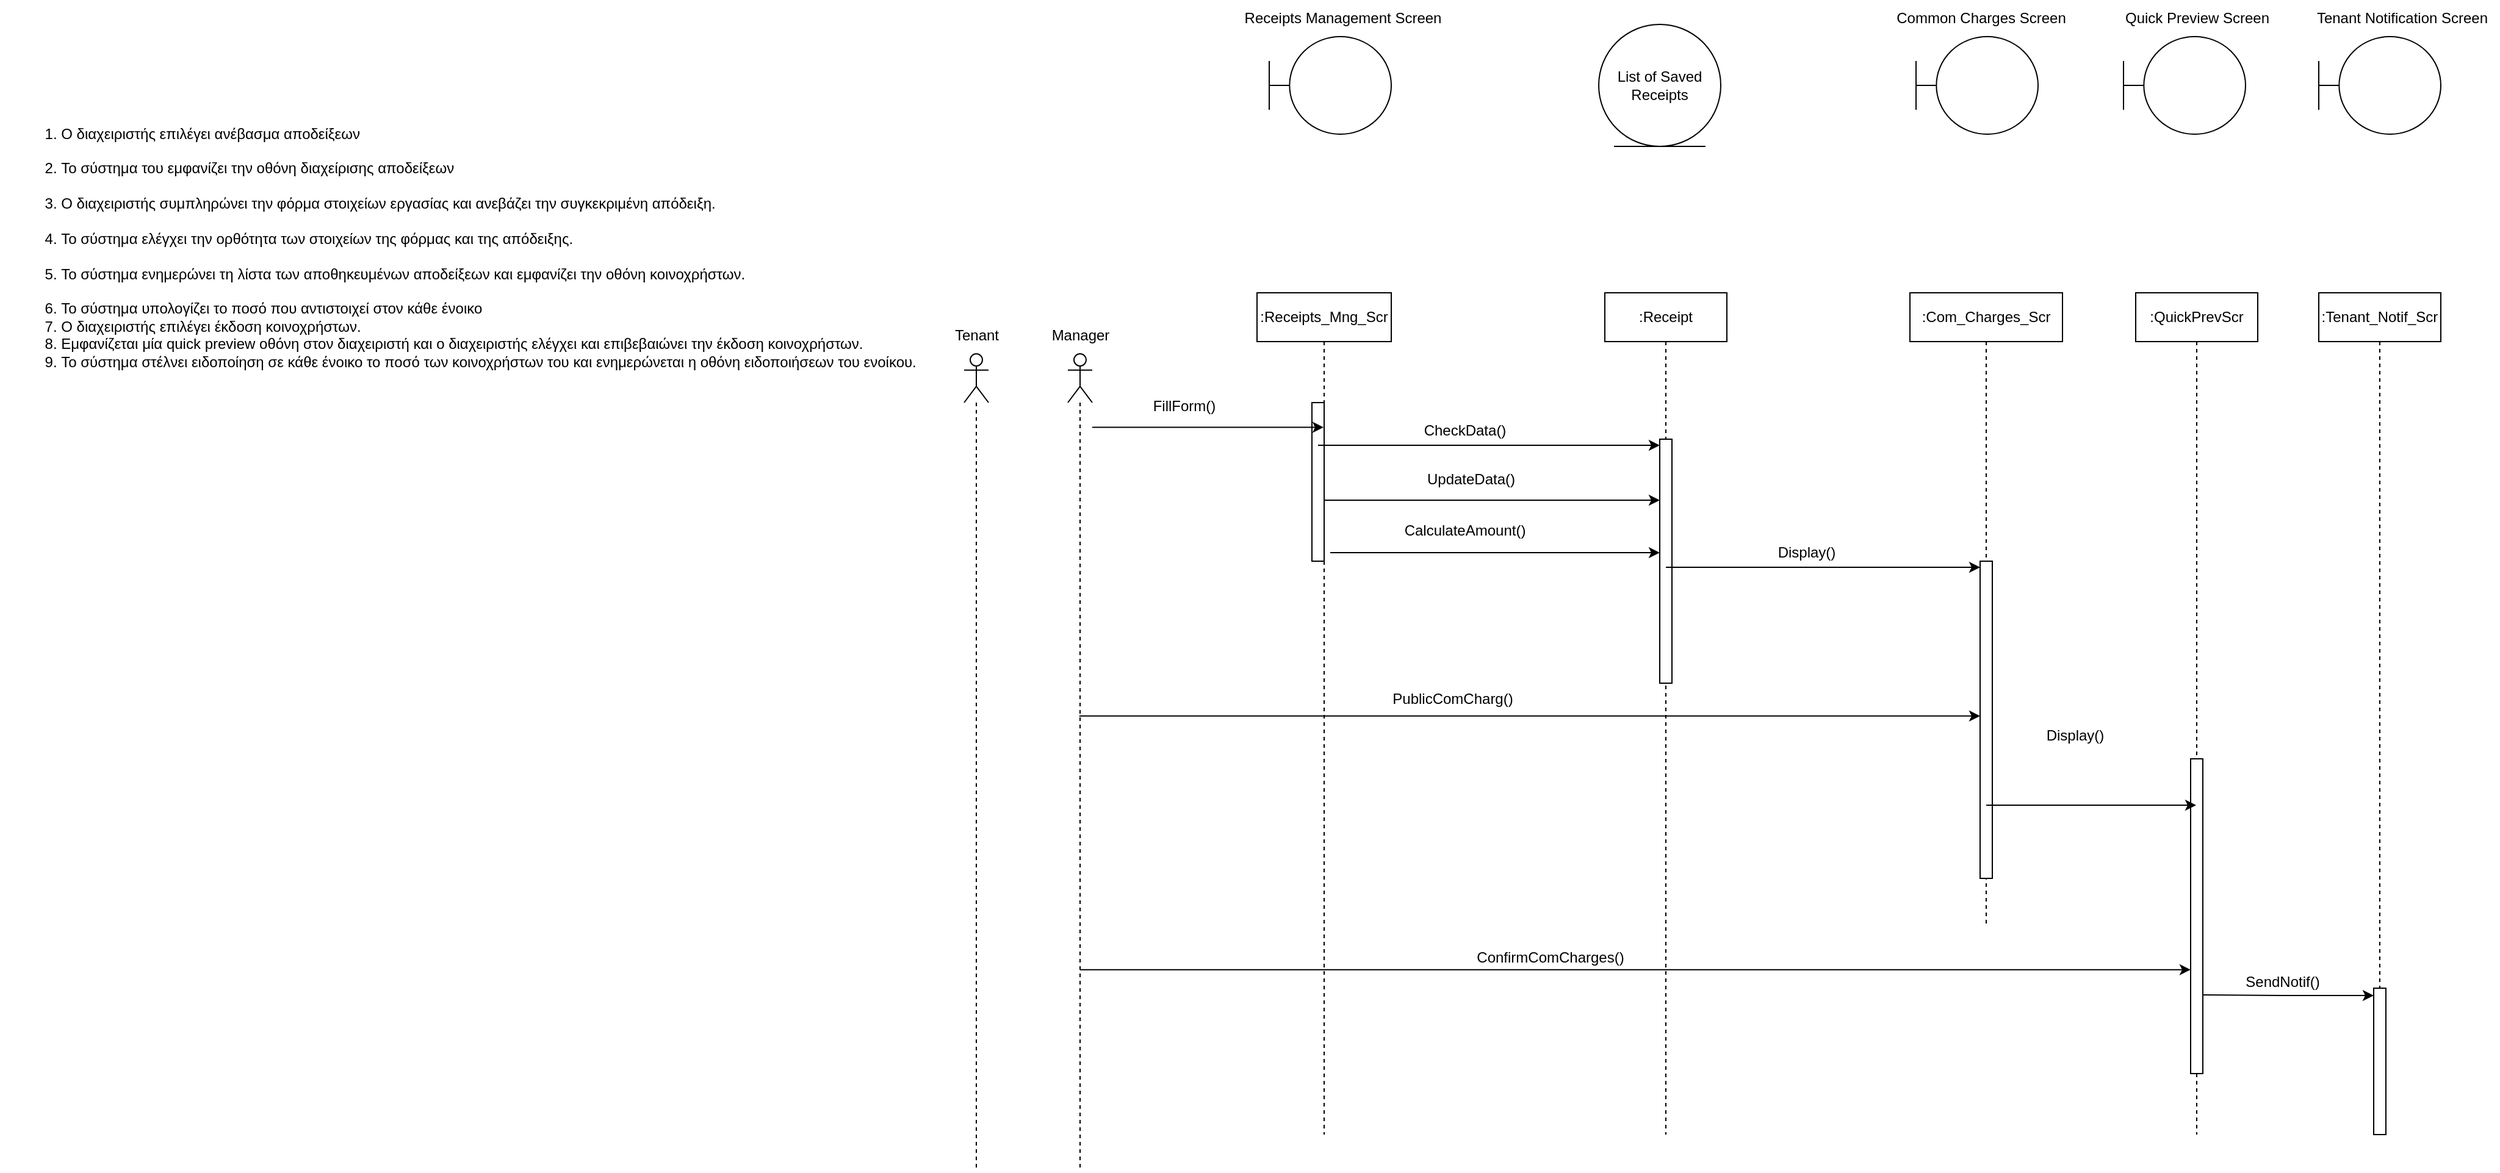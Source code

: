 <mxfile version="26.2.14">
  <diagram name="Page-1" id="ME4cV6upZ1nNScbVDBN3">
    <mxGraphModel dx="2593" dy="1435" grid="1" gridSize="10" guides="1" tooltips="1" connect="1" arrows="1" fold="1" page="1" pageScale="1" pageWidth="850" pageHeight="1100" math="0" shadow="0">
      <root>
        <mxCell id="0" />
        <mxCell id="1" parent="0" />
        <mxCell id="AGN54h7i6z_xkLzeLt6x-1" value="&lt;br&gt;&lt;div&gt;&lt;ol style=&quot;margin-top: 0in;&quot; type=&quot;1&quot; start=&quot;1&quot;&gt;&lt;li style=&quot;text-align: left;&quot; class=&quot;MsoNormal&quot;&gt;&lt;span lang=&quot;EL&quot;&gt;Ο διαχειριστής επιλέγει&amp;nbsp;ανέβασμα αποδείξεων&lt;/span&gt;&lt;/li&gt;&lt;font style=&quot;color: light-dark(rgb(0, 0, 0), rgb(255, 255, 255));&quot;&gt;&lt;div style=&quot;text-align: left;&quot;&gt;&lt;br&gt;&lt;/div&gt;&lt;/font&gt;&lt;li style=&quot;text-align: left;&quot; class=&quot;MsoNormal&quot;&gt;&lt;span lang=&quot;EL&quot;&gt;Το σύστημα του εμφανίζει την οθόνη διαχείρισης αποδείξεων&lt;/span&gt;&lt;/li&gt;&lt;font style=&quot;color: light-dark(rgb(0, 0, 0), rgb(255, 255, 255));&quot;&gt;&lt;div style=&quot;text-align: left;&quot;&gt;&lt;br&gt;&lt;/div&gt;&lt;/font&gt;&lt;li style=&quot;text-align: left;&quot; class=&quot;MsoNormal&quot;&gt;&lt;span lang=&quot;EL&quot;&gt;Ο διαχειριστής συμπληρώνει την φόρμα&amp;nbsp;στοιχείων εργασίας&amp;nbsp;και ανεβάζει την συγκεκριμένη απόδειξη.&lt;/span&gt;&lt;/li&gt;&lt;font style=&quot;color: light-dark(rgb(0, 0, 0), rgb(255, 255, 255));&quot;&gt;&lt;div style=&quot;text-align: left;&quot;&gt;&lt;br&gt;&lt;/div&gt;&lt;/font&gt;&lt;li style=&quot;text-align: left;&quot; class=&quot;MsoNormal&quot;&gt;&lt;span lang=&quot;EL&quot;&gt;Το σύστημα ελέγχει την ορθότητα των στοιχείων της φόρμας και της απόδειξης.&lt;/span&gt;&lt;/li&gt;&lt;font style=&quot;color: light-dark(rgb(0, 0, 0), rgb(255, 255, 255));&quot;&gt;&lt;div style=&quot;text-align: left;&quot;&gt;&lt;br&gt;&lt;/div&gt;&lt;/font&gt;&lt;li style=&quot;text-align: left;&quot; class=&quot;MsoNormal&quot;&gt;&lt;font style=&quot;color: light-dark(rgb(0, 0, 0), rgb(255, 255, 255));&quot;&gt;&lt;span lang=&quot;EL&quot;&gt;Το σύστημα ενημερώνει τη&lt;/span&gt;&lt;span lang=&quot;EL&quot;&gt;&amp;nbsp;λίστα των αποθηκευμένων αποδείξεων&amp;nbsp;&lt;/span&gt;&lt;span lang=&quot;EL&quot;&gt;και εμφανίζει την οθόνη κοινοχρήστων&lt;/span&gt;&lt;span lang=&quot;EL&quot;&gt;. &amp;nbsp;&amp;nbsp;&amp;nbsp;&lt;/span&gt;&lt;/font&gt;&lt;/li&gt;&lt;font style=&quot;color: light-dark(rgb(0, 0, 0), rgb(255, 255, 255));&quot;&gt;&lt;div style=&quot;text-align: left;&quot;&gt;&lt;br&gt;&lt;/div&gt;&lt;/font&gt;&lt;li style=&quot;text-align: left;&quot; class=&quot;MsoNormal&quot;&gt;&lt;span lang=&quot;EL&quot;&gt;Το σύστημα υπολογίζει το ποσό που αντιστοιχεί στον κάθε ένοικο&lt;/span&gt;&lt;/li&gt;&lt;li style=&quot;text-align: left;&quot; class=&quot;MsoNormal&quot;&gt;&lt;font style=&quot;color: light-dark(rgb(0, 0, 0), rgb(255, 255, 255));&quot;&gt;Ο διαχειριστής&amp;nbsp;&lt;span style=&quot;background-color: transparent;&quot; lang=&quot;EL&quot;&gt;επιλέγει&lt;/span&gt;&lt;span style=&quot;background-color: transparent;&quot; lang=&quot;EL&quot;&gt;&amp;nbsp;έκδοση κοινοχρήστων.&lt;/span&gt;&lt;/font&gt;&lt;/li&gt;&lt;li style=&quot;text-align: left;&quot; class=&quot;MsoNormal&quot;&gt;&lt;font style=&quot;color: light-dark(rgb(0, 0, 0), rgb(255, 255, 255));&quot;&gt;Εμφανίζεται&lt;span style=&quot;background-color: transparent;&quot; lang=&quot;EL&quot;&gt;&amp;nbsp;&lt;/span&gt;&lt;span style=&quot;background-color: transparent;&quot; lang=&quot;EL&quot;&gt;μία&lt;/span&gt;&lt;span style=&quot;background-color: transparent;&quot; lang=&quot;EL&quot;&gt;&amp;nbsp;&lt;/span&gt;&lt;span style=&quot;background-color: transparent;&quot;&gt;quick&lt;/span&gt;&lt;span style=&quot;background-color: transparent;&quot;&gt;&amp;nbsp;&lt;/span&gt;&lt;span style=&quot;background-color: transparent;&quot;&gt;preview&lt;/span&gt;&lt;span style=&quot;background-color: transparent;&quot;&gt;&amp;nbsp;&lt;/span&gt;&lt;span style=&quot;background-color: transparent;&quot; lang=&quot;EL&quot;&gt;οθόνη&amp;nbsp;&lt;/span&gt;&lt;span style=&quot;background-color: transparent;&quot; lang=&quot;EL&quot;&gt;στον διαχειριστή και ο διαχειριστής ελέγχει και επιβεβαιώνει την έκδοση κοινοχρήστων.&lt;/span&gt;&lt;/font&gt;&lt;/li&gt;&lt;li style=&quot;text-align: left;&quot; class=&quot;MsoNormal&quot;&gt;&lt;font style=&quot;background-color: transparent; color: light-dark(rgb(0, 0, 0), rgb(255, 255, 255));&quot;&gt;Το σύστημα στέλνει ειδοποίηση σε κάθε ένοικο το ποσό&amp;nbsp;&lt;/font&gt;&lt;font style=&quot;background-color: transparent; color: light-dark(rgb(0, 0, 0), rgb(255, 255, 255));&quot;&gt;των κοινοχρήστων του&amp;nbsp;&lt;/font&gt;&lt;span style=&quot;background-color: transparent; color: light-dark(rgb(0, 0, 0), rgb(255, 255, 255));&quot;&gt;και ενημερώνεται η οθόνη ειδοποιήσεων του ενοίκου.&lt;/span&gt;&lt;/li&gt;&lt;/ol&gt;&lt;div style=&quot;text-align: left;&quot;&gt;&lt;span style=&quot;font-size: 12pt; line-height: 18.4px; font-family: Aptos, sans-serif;&quot; lang=&quot;EL&quot;&gt;&lt;span style=&quot;color: rgb(76, 148, 216);&quot;&gt;&lt;br&gt;&lt;/span&gt;&lt;/span&gt;&lt;/div&gt;&lt;div&gt;&lt;span style=&quot;font-size: 12pt; line-height: 18.4px; font-family: Aptos, sans-serif;&quot; lang=&quot;EL&quot;&gt;&lt;span style=&quot;color: rgb(76, 148, 216);&quot;&gt;&lt;br&gt;&lt;/span&gt;&lt;/span&gt;&lt;/div&gt;&lt;/div&gt;" style="text;html=1;align=center;verticalAlign=middle;resizable=0;points=[];autosize=1;strokeColor=none;fillColor=none;" vertex="1" parent="1">
          <mxGeometry y="290" width="760" height="280" as="geometry" />
        </mxCell>
        <mxCell id="AGN54h7i6z_xkLzeLt6x-2" value="" style="shape=umlBoundary;whiteSpace=wrap;html=1;" vertex="1" parent="1">
          <mxGeometry x="1040" y="240" width="100" height="80" as="geometry" />
        </mxCell>
        <mxCell id="AGN54h7i6z_xkLzeLt6x-3" value="Receipts Management Screen" style="text;html=1;align=center;verticalAlign=middle;resizable=1;points=[];autosize=1;strokeColor=none;fillColor=none;movable=1;rotatable=1;deletable=1;editable=1;locked=0;connectable=1;" vertex="1" parent="1">
          <mxGeometry x="1010" y="210" width="180" height="30" as="geometry" />
        </mxCell>
        <mxCell id="AGN54h7i6z_xkLzeLt6x-4" value="" style="shape=umlBoundary;whiteSpace=wrap;html=1;" vertex="1" parent="1">
          <mxGeometry x="1570" y="240" width="100" height="80" as="geometry" />
        </mxCell>
        <mxCell id="AGN54h7i6z_xkLzeLt6x-5" value="Common Charges Screen" style="text;html=1;align=center;verticalAlign=middle;resizable=0;points=[];autosize=1;strokeColor=none;fillColor=none;" vertex="1" parent="1">
          <mxGeometry x="1542.5" y="210" width="160" height="30" as="geometry" />
        </mxCell>
        <mxCell id="AGN54h7i6z_xkLzeLt6x-6" value="" style="shape=umlBoundary;whiteSpace=wrap;html=1;" vertex="1" parent="1">
          <mxGeometry x="1740" y="240" width="100" height="80" as="geometry" />
        </mxCell>
        <mxCell id="AGN54h7i6z_xkLzeLt6x-7" value="Quick Preview Screen" style="text;html=1;align=center;verticalAlign=middle;resizable=0;points=[];autosize=1;strokeColor=none;fillColor=none;" vertex="1" parent="1">
          <mxGeometry x="1730" y="210" width="140" height="30" as="geometry" />
        </mxCell>
        <mxCell id="AGN54h7i6z_xkLzeLt6x-8" value="" style="shape=umlBoundary;whiteSpace=wrap;html=1;" vertex="1" parent="1">
          <mxGeometry x="1900" y="240" width="100" height="80" as="geometry" />
        </mxCell>
        <mxCell id="AGN54h7i6z_xkLzeLt6x-9" value="Tenant Notification Screen" style="text;html=1;align=center;verticalAlign=middle;resizable=0;points=[];autosize=1;strokeColor=none;fillColor=none;" vertex="1" parent="1">
          <mxGeometry x="1887.5" y="210" width="160" height="30" as="geometry" />
        </mxCell>
        <mxCell id="AGN54h7i6z_xkLzeLt6x-10" value=":Receipts_Mng_Scr" style="shape=umlLifeline;perimeter=lifelinePerimeter;whiteSpace=wrap;html=1;container=1;dropTarget=0;collapsible=0;recursiveResize=0;outlineConnect=0;portConstraint=eastwest;newEdgeStyle={&quot;curved&quot;:0,&quot;rounded&quot;:0};" vertex="1" parent="1">
          <mxGeometry x="1030" y="450" width="110" height="690" as="geometry" />
        </mxCell>
        <mxCell id="AGN54h7i6z_xkLzeLt6x-11" value="" style="html=1;points=[[0,0,0,0,5],[0,1,0,0,-5],[1,0,0,0,5],[1,1,0,0,-5]];perimeter=orthogonalPerimeter;outlineConnect=0;targetShapes=umlLifeline;portConstraint=eastwest;newEdgeStyle={&quot;curved&quot;:0,&quot;rounded&quot;:0};" vertex="1" parent="AGN54h7i6z_xkLzeLt6x-10">
          <mxGeometry x="45" y="90" width="10" height="130" as="geometry" />
        </mxCell>
        <mxCell id="AGN54h7i6z_xkLzeLt6x-12" value=":QuickPrevScr" style="shape=umlLifeline;perimeter=lifelinePerimeter;whiteSpace=wrap;html=1;container=1;dropTarget=0;collapsible=0;recursiveResize=0;outlineConnect=0;portConstraint=eastwest;newEdgeStyle={&quot;curved&quot;:0,&quot;rounded&quot;:0};" vertex="1" parent="1">
          <mxGeometry x="1750" y="450" width="100" height="690" as="geometry" />
        </mxCell>
        <mxCell id="AGN54h7i6z_xkLzeLt6x-13" value="" style="html=1;points=[[0,0,0,0,5],[0,0.25,0,0,0],[0,0.33,0,0,0],[0,0.5,0,0,0],[0,0.67,0,0,0],[0,0.75,0,0,0],[0,1,0,0,-5],[1,0,0,0,5],[1,0.25,0,0,0],[1,0.33,0,0,0],[1,0.5,0,0,0],[1,0.67,0,0,0],[1,0.75,0,0,0],[1,1,0,0,-5]];perimeter=orthogonalPerimeter;outlineConnect=0;targetShapes=umlLifeline;portConstraint=eastwest;newEdgeStyle={&quot;curved&quot;:0,&quot;rounded&quot;:0};" vertex="1" parent="AGN54h7i6z_xkLzeLt6x-12">
          <mxGeometry x="45" y="382" width="10" height="258" as="geometry" />
        </mxCell>
        <mxCell id="AGN54h7i6z_xkLzeLt6x-14" value=":Tenant_Notif_Scr" style="shape=umlLifeline;perimeter=lifelinePerimeter;whiteSpace=wrap;html=1;container=1;dropTarget=0;collapsible=0;recursiveResize=0;outlineConnect=0;portConstraint=eastwest;newEdgeStyle={&quot;curved&quot;:0,&quot;rounded&quot;:0};" vertex="1" parent="1">
          <mxGeometry x="1900" y="450" width="100" height="690" as="geometry" />
        </mxCell>
        <mxCell id="AGN54h7i6z_xkLzeLt6x-15" value="" style="html=1;points=[[0,0,0,0,5],[0,1,0,0,-5],[1,0,0,0,5],[1,1,0,0,-5]];perimeter=orthogonalPerimeter;outlineConnect=0;targetShapes=umlLifeline;portConstraint=eastwest;newEdgeStyle={&quot;curved&quot;:0,&quot;rounded&quot;:0};" vertex="1" parent="AGN54h7i6z_xkLzeLt6x-14">
          <mxGeometry x="45" y="570" width="10" height="120" as="geometry" />
        </mxCell>
        <mxCell id="AGN54h7i6z_xkLzeLt6x-16" value=":Com_Charges_Scr" style="shape=umlLifeline;perimeter=lifelinePerimeter;whiteSpace=wrap;html=1;container=1;dropTarget=0;collapsible=0;recursiveResize=0;outlineConnect=0;portConstraint=eastwest;newEdgeStyle={&quot;curved&quot;:0,&quot;rounded&quot;:0};" vertex="1" parent="1">
          <mxGeometry x="1565" y="450" width="125" height="520" as="geometry" />
        </mxCell>
        <mxCell id="AGN54h7i6z_xkLzeLt6x-17" value="" style="html=1;points=[[0,0,0,0,5],[0,1,0,0,-5],[1,0,0,0,5],[1,1,0,0,-5]];perimeter=orthogonalPerimeter;outlineConnect=0;targetShapes=umlLifeline;portConstraint=eastwest;newEdgeStyle={&quot;curved&quot;:0,&quot;rounded&quot;:0};" vertex="1" parent="AGN54h7i6z_xkLzeLt6x-16">
          <mxGeometry x="57.5" y="220" width="10" height="260" as="geometry" />
        </mxCell>
        <mxCell id="AGN54h7i6z_xkLzeLt6x-18" value="" style="shape=umlLifeline;perimeter=lifelinePerimeter;whiteSpace=wrap;html=1;container=1;dropTarget=0;collapsible=0;recursiveResize=0;outlineConnect=0;portConstraint=eastwest;newEdgeStyle={&quot;curved&quot;:0,&quot;rounded&quot;:0};participant=umlActor;points=[[1,0.09,0,0,0],[1,0.17,0,0,0],[1,0.18,0,0,0],[1,0.27,0,0,0],[1,0.33,0,0,0],[1,0.36,0,0,0],[1,0.45,0,0,0],[1,0.5,0,0,0],[1,0.55,0,0,0],[1,0.64,0,0,0],[1,0.67,0,0,0],[1,0.73,0,0,0],[1,0.82,0,0,0],[1,0.83,0,0,0],[1,0.91,0,0,0]];" vertex="1" parent="1">
          <mxGeometry x="875" y="500" width="20" height="670" as="geometry" />
        </mxCell>
        <mxCell id="AGN54h7i6z_xkLzeLt6x-19" value="" style="shape=umlLifeline;perimeter=lifelinePerimeter;whiteSpace=wrap;html=1;container=1;dropTarget=0;collapsible=0;recursiveResize=0;outlineConnect=0;portConstraint=eastwest;newEdgeStyle={&quot;curved&quot;:0,&quot;rounded&quot;:0};participant=umlActor;" vertex="1" parent="1">
          <mxGeometry x="790" y="500" width="20" height="670" as="geometry" />
        </mxCell>
        <mxCell id="AGN54h7i6z_xkLzeLt6x-20" value="Manager" style="text;html=1;align=center;verticalAlign=middle;resizable=0;points=[];autosize=1;strokeColor=none;fillColor=none;" vertex="1" parent="1">
          <mxGeometry x="850" y="470" width="70" height="30" as="geometry" />
        </mxCell>
        <mxCell id="AGN54h7i6z_xkLzeLt6x-21" value="Tenant" style="text;html=1;align=center;verticalAlign=middle;resizable=0;points=[];autosize=1;strokeColor=none;fillColor=none;" vertex="1" parent="1">
          <mxGeometry x="770" y="470" width="60" height="30" as="geometry" />
        </mxCell>
        <mxCell id="AGN54h7i6z_xkLzeLt6x-22" value="" style="endArrow=classic;html=1;rounded=0;exitX=1;exitY=0.09;exitDx=0;exitDy=0;exitPerimeter=0;" edge="1" parent="1" source="AGN54h7i6z_xkLzeLt6x-18" target="AGN54h7i6z_xkLzeLt6x-10">
          <mxGeometry width="50" height="50" relative="1" as="geometry">
            <mxPoint x="780" y="1280" as="sourcePoint" />
            <mxPoint x="970" y="560" as="targetPoint" />
          </mxGeometry>
        </mxCell>
        <mxCell id="AGN54h7i6z_xkLzeLt6x-23" value="FillForm()" style="text;html=1;align=center;verticalAlign=middle;resizable=0;points=[];autosize=1;strokeColor=none;fillColor=none;" vertex="1" parent="1">
          <mxGeometry x="935" y="528" width="70" height="30" as="geometry" />
        </mxCell>
        <mxCell id="AGN54h7i6z_xkLzeLt6x-24" value="List of Saved Receipts" style="ellipse;shape=umlEntity;whiteSpace=wrap;html=1;" vertex="1" parent="1">
          <mxGeometry x="1310" y="230" width="100" height="100" as="geometry" />
        </mxCell>
        <mxCell id="AGN54h7i6z_xkLzeLt6x-25" value=":Receipt" style="shape=umlLifeline;perimeter=lifelinePerimeter;whiteSpace=wrap;html=1;container=1;dropTarget=0;collapsible=0;recursiveResize=0;outlineConnect=0;portConstraint=eastwest;newEdgeStyle={&quot;curved&quot;:0,&quot;rounded&quot;:0};" vertex="1" parent="1">
          <mxGeometry x="1315" y="450" width="100" height="690" as="geometry" />
        </mxCell>
        <mxCell id="AGN54h7i6z_xkLzeLt6x-26" value="" style="html=1;points=[[0,0,0,0,5],[0,1,0,0,-5],[1,0,0,0,5],[1,1,0,0,-5]];perimeter=orthogonalPerimeter;outlineConnect=0;targetShapes=umlLifeline;portConstraint=eastwest;newEdgeStyle={&quot;curved&quot;:0,&quot;rounded&quot;:0};" vertex="1" parent="AGN54h7i6z_xkLzeLt6x-25">
          <mxGeometry x="45" y="120" width="10" height="200" as="geometry" />
        </mxCell>
        <mxCell id="AGN54h7i6z_xkLzeLt6x-27" value="" style="endArrow=classic;html=1;rounded=0;entryX=0;entryY=0;entryDx=0;entryDy=5;entryPerimeter=0;" edge="1" parent="1" target="AGN54h7i6z_xkLzeLt6x-26">
          <mxGeometry width="50" height="50" relative="1" as="geometry">
            <mxPoint x="1080" y="575" as="sourcePoint" />
            <mxPoint x="1305" y="580" as="targetPoint" />
          </mxGeometry>
        </mxCell>
        <mxCell id="AGN54h7i6z_xkLzeLt6x-28" value="CheckData()" style="text;html=1;align=center;verticalAlign=middle;resizable=0;points=[];autosize=1;strokeColor=none;fillColor=none;rotation=0;" vertex="1" parent="1">
          <mxGeometry x="1155" y="548" width="90" height="30" as="geometry" />
        </mxCell>
        <mxCell id="AGN54h7i6z_xkLzeLt6x-29" value="" style="endArrow=classic;html=1;rounded=0;" edge="1" parent="1" target="AGN54h7i6z_xkLzeLt6x-26">
          <mxGeometry width="50" height="50" relative="1" as="geometry">
            <mxPoint x="1090" y="663" as="sourcePoint" />
            <mxPoint x="1342.5" y="663" as="targetPoint" />
          </mxGeometry>
        </mxCell>
        <mxCell id="AGN54h7i6z_xkLzeLt6x-30" value="" style="endArrow=classic;html=1;rounded=0;entryX=0;entryY=0;entryDx=0;entryDy=5;entryPerimeter=0;" edge="1" parent="1" source="AGN54h7i6z_xkLzeLt6x-11">
          <mxGeometry width="50" height="50" relative="1" as="geometry">
            <mxPoint x="1100" y="620" as="sourcePoint" />
            <mxPoint x="1360" y="620" as="targetPoint" />
          </mxGeometry>
        </mxCell>
        <mxCell id="AGN54h7i6z_xkLzeLt6x-31" value="UpdateData()" style="text;html=1;align=center;verticalAlign=middle;resizable=0;points=[];autosize=1;strokeColor=none;fillColor=none;" vertex="1" parent="1">
          <mxGeometry x="1155" y="588" width="100" height="30" as="geometry" />
        </mxCell>
        <mxCell id="AGN54h7i6z_xkLzeLt6x-32" value="CalculateAmount()" style="text;html=1;align=center;verticalAlign=middle;resizable=0;points=[];autosize=1;strokeColor=none;fillColor=none;" vertex="1" parent="1">
          <mxGeometry x="1140" y="630" width="120" height="30" as="geometry" />
        </mxCell>
        <mxCell id="AGN54h7i6z_xkLzeLt6x-33" value="" style="endArrow=classic;html=1;rounded=0;entryX=0;entryY=0;entryDx=0;entryDy=5;entryPerimeter=0;" edge="1" parent="1" source="AGN54h7i6z_xkLzeLt6x-25" target="AGN54h7i6z_xkLzeLt6x-17">
          <mxGeometry width="50" height="50" relative="1" as="geometry">
            <mxPoint x="1390" y="680" as="sourcePoint" />
            <mxPoint x="1610" y="680" as="targetPoint" />
          </mxGeometry>
        </mxCell>
        <mxCell id="AGN54h7i6z_xkLzeLt6x-34" value="Display()" style="text;html=1;align=center;verticalAlign=middle;resizable=0;points=[];autosize=1;strokeColor=none;fillColor=none;" vertex="1" parent="1">
          <mxGeometry x="1445" y="648" width="70" height="30" as="geometry" />
        </mxCell>
        <mxCell id="AGN54h7i6z_xkLzeLt6x-35" value="" style="endArrow=classic;html=1;rounded=0;" edge="1" parent="1">
          <mxGeometry width="50" height="50" relative="1" as="geometry">
            <mxPoint x="884.389" y="796.89" as="sourcePoint" />
            <mxPoint x="1622.5" y="796.89" as="targetPoint" />
          </mxGeometry>
        </mxCell>
        <mxCell id="AGN54h7i6z_xkLzeLt6x-36" value="PublicComCharg()" style="text;html=1;align=center;verticalAlign=middle;resizable=0;points=[];autosize=1;strokeColor=none;fillColor=none;" vertex="1" parent="1">
          <mxGeometry x="1130" y="768" width="120" height="30" as="geometry" />
        </mxCell>
        <mxCell id="AGN54h7i6z_xkLzeLt6x-37" value="" style="endArrow=classic;html=1;rounded=0;" edge="1" parent="1" source="AGN54h7i6z_xkLzeLt6x-16" target="AGN54h7i6z_xkLzeLt6x-12">
          <mxGeometry width="50" height="50" relative="1" as="geometry">
            <mxPoint x="1730" y="910" as="sourcePoint" />
            <mxPoint x="1730" y="790" as="targetPoint" />
            <Array as="points">
              <mxPoint x="1710" y="870" />
            </Array>
          </mxGeometry>
        </mxCell>
        <mxCell id="AGN54h7i6z_xkLzeLt6x-38" value="Display()" style="text;html=1;align=center;verticalAlign=middle;resizable=0;points=[];autosize=1;strokeColor=none;fillColor=none;" vertex="1" parent="1">
          <mxGeometry x="1665" y="798" width="70" height="30" as="geometry" />
        </mxCell>
        <mxCell id="AGN54h7i6z_xkLzeLt6x-39" value="" style="endArrow=classic;html=1;rounded=0;entryX=0;entryY=0.67;entryDx=0;entryDy=0;entryPerimeter=0;" edge="1" parent="1" source="AGN54h7i6z_xkLzeLt6x-18" target="AGN54h7i6z_xkLzeLt6x-13">
          <mxGeometry width="50" height="50" relative="1" as="geometry">
            <mxPoint x="894.999" y="1030" as="sourcePoint" />
            <mxPoint x="1805" y="1085" as="targetPoint" />
          </mxGeometry>
        </mxCell>
        <mxCell id="AGN54h7i6z_xkLzeLt6x-40" value="ConfirmComCharges()" style="text;html=1;align=center;verticalAlign=middle;resizable=0;points=[];autosize=1;strokeColor=none;fillColor=none;" vertex="1" parent="1">
          <mxGeometry x="1200" y="980" width="140" height="30" as="geometry" />
        </mxCell>
        <mxCell id="AGN54h7i6z_xkLzeLt6x-41" value="" style="endArrow=classic;html=1;rounded=0;exitX=1;exitY=0.75;exitDx=0;exitDy=0;exitPerimeter=0;" edge="1" parent="1" source="AGN54h7i6z_xkLzeLt6x-13" target="AGN54h7i6z_xkLzeLt6x-15">
          <mxGeometry width="50" height="50" relative="1" as="geometry">
            <mxPoint x="2100" y="930" as="sourcePoint" />
            <mxPoint x="2273" y="930" as="targetPoint" />
            <Array as="points">
              <mxPoint x="1870" y="1026" />
            </Array>
          </mxGeometry>
        </mxCell>
        <mxCell id="AGN54h7i6z_xkLzeLt6x-42" value="SendNotif()" style="text;html=1;align=center;verticalAlign=middle;resizable=0;points=[];autosize=1;strokeColor=none;fillColor=none;" vertex="1" parent="1">
          <mxGeometry x="1830" y="1000" width="80" height="30" as="geometry" />
        </mxCell>
      </root>
    </mxGraphModel>
  </diagram>
</mxfile>
